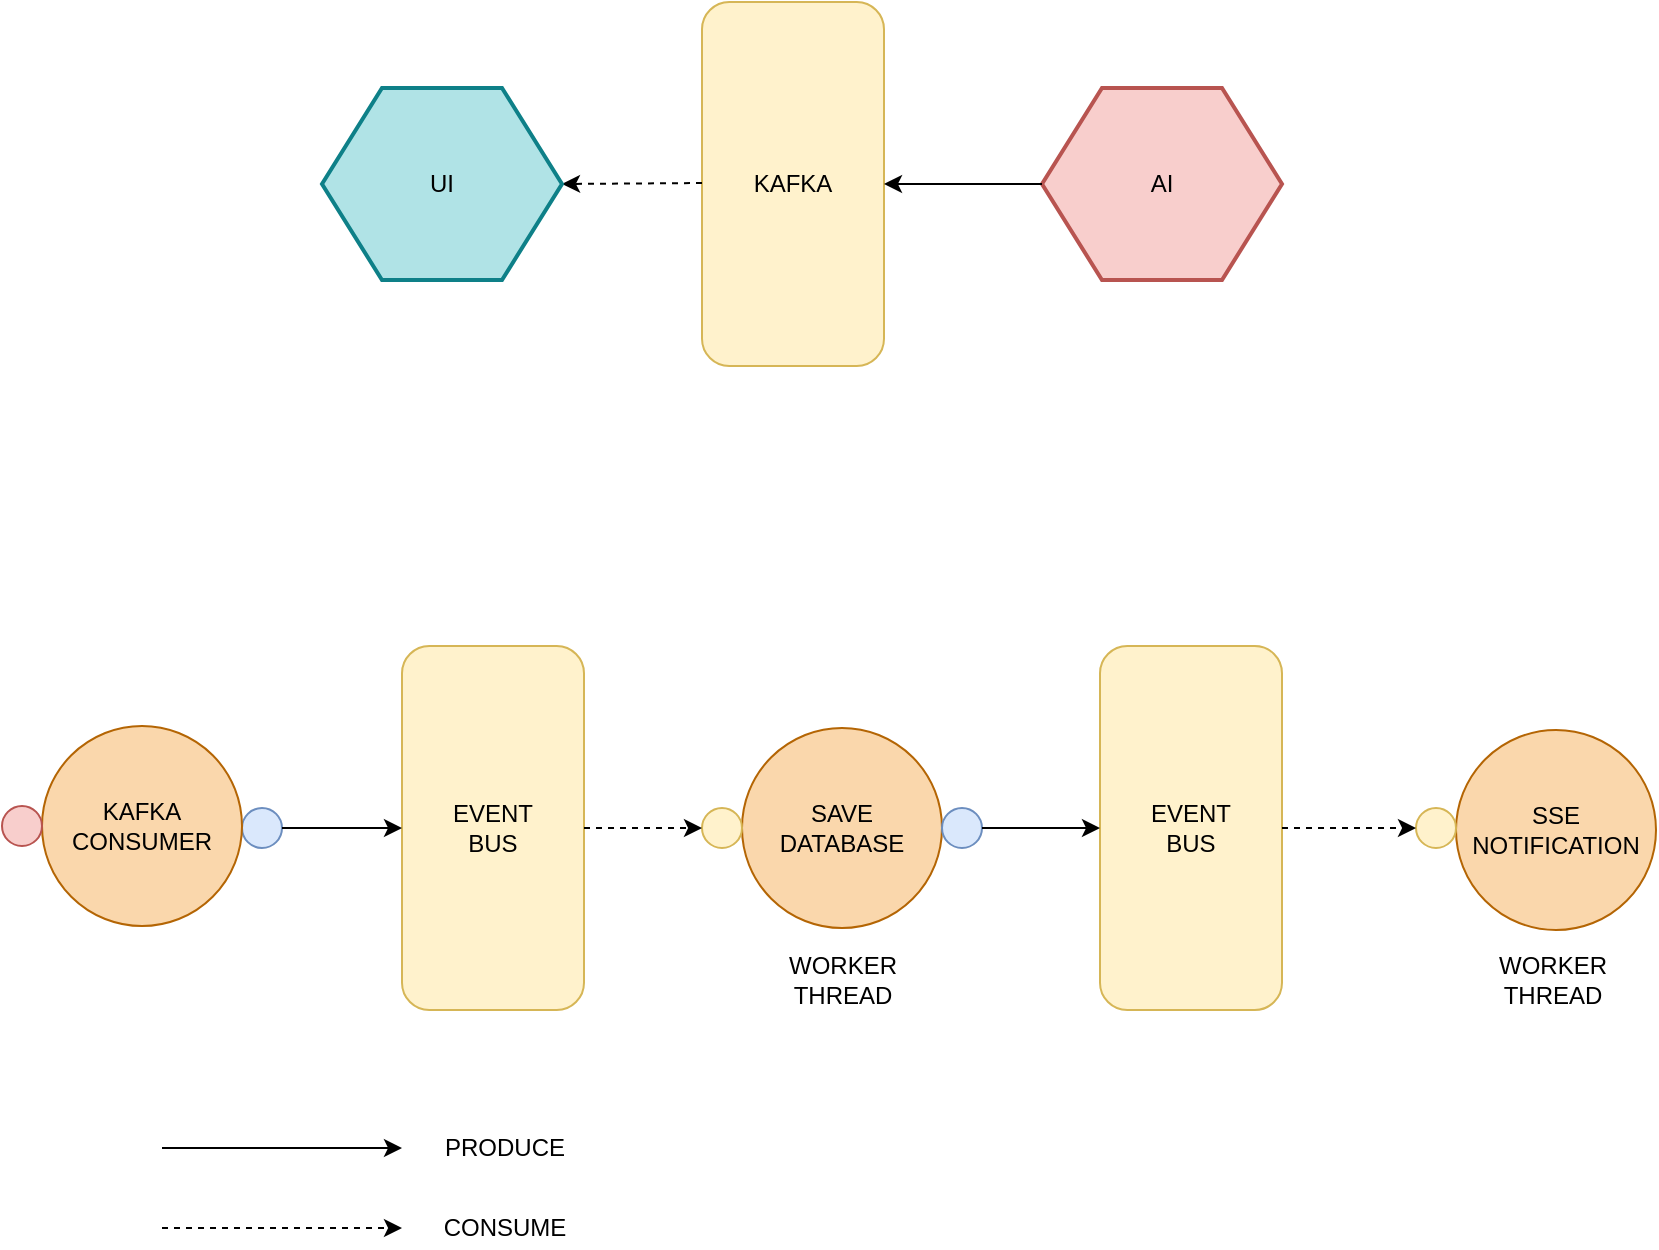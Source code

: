 <mxfile version="13.3.9" type="device"><diagram id="J8Ugs44lMjVb-IHtADCE" name="Page-1"><mxGraphModel dx="1373" dy="767" grid="1" gridSize="10" guides="1" tooltips="1" connect="1" arrows="1" fold="1" page="1" pageScale="1" pageWidth="827" pageHeight="1169" math="0" shadow="0"><root><mxCell id="0"/><mxCell id="1" parent="0"/><mxCell id="atcXHN5WWbQvs3kxj9rS-1" value="AI" style="shape=hexagon;perimeter=hexagonPerimeter2;whiteSpace=wrap;html=1;fillColor=#f8cecc;comic=0;shadow=0;rounded=0;aspect=fixed;strokeColor=#b85450;strokeWidth=2;fontFamily=Helvetica;" vertex="1" parent="1"><mxGeometry x="520" y="110" width="120" height="96" as="geometry"/></mxCell><mxCell id="atcXHN5WWbQvs3kxj9rS-2" value="KAFKA" style="rounded=1;whiteSpace=wrap;html=1;direction=south;aspect=fixed;fillColor=#fff2cc;strokeColor=#d6b656;" vertex="1" parent="1"><mxGeometry x="350" y="67" width="91" height="182" as="geometry"/></mxCell><mxCell id="atcXHN5WWbQvs3kxj9rS-6" value="EVENT&lt;br&gt;BUS" style="rounded=1;whiteSpace=wrap;html=1;direction=south;aspect=fixed;fillColor=#fff2cc;strokeColor=#d6b656;" vertex="1" parent="1"><mxGeometry x="549" y="389" width="91" height="182" as="geometry"/></mxCell><mxCell id="atcXHN5WWbQvs3kxj9rS-8" value="EVENT&lt;br&gt;BUS" style="rounded=1;whiteSpace=wrap;html=1;direction=south;aspect=fixed;fillColor=#fff2cc;strokeColor=#d6b656;" vertex="1" parent="1"><mxGeometry x="200" y="389" width="91" height="182" as="geometry"/></mxCell><mxCell id="atcXHN5WWbQvs3kxj9rS-15" value="" style="endArrow=classic;html=1;exitX=0;exitY=0.5;exitDx=0;exitDy=0;entryX=0.5;entryY=0;entryDx=0;entryDy=0;" edge="1" parent="1" source="atcXHN5WWbQvs3kxj9rS-1" target="atcXHN5WWbQvs3kxj9rS-2"><mxGeometry width="50" height="50" relative="1" as="geometry"><mxPoint x="390" y="350" as="sourcePoint"/><mxPoint x="440" y="300" as="targetPoint"/></mxGeometry></mxCell><mxCell id="atcXHN5WWbQvs3kxj9rS-16" value="" style="endArrow=classic;html=1;exitX=0;exitY=0.5;exitDx=0;exitDy=0;entryX=1;entryY=0.5;entryDx=0;entryDy=0;dashed=1;" edge="1" parent="1" target="atcXHN5WWbQvs3kxj9rS-17"><mxGeometry width="50" height="50" relative="1" as="geometry"><mxPoint x="350" y="157.5" as="sourcePoint"/><mxPoint x="300" y="158" as="targetPoint"/></mxGeometry></mxCell><mxCell id="atcXHN5WWbQvs3kxj9rS-17" value="UI" style="shape=hexagon;perimeter=hexagonPerimeter2;whiteSpace=wrap;html=1;fillColor=#b0e3e6;comic=0;shadow=0;rounded=0;aspect=fixed;strokeColor=#0e8088;strokeWidth=2;fontFamily=Helvetica;" vertex="1" parent="1"><mxGeometry x="160" y="110" width="120" height="96" as="geometry"/></mxCell><mxCell id="atcXHN5WWbQvs3kxj9rS-19" value="" style="group" vertex="1" connectable="0" parent="1"><mxGeometry x="350" y="430" width="140" height="100" as="geometry"/></mxCell><mxCell id="atcXHN5WWbQvs3kxj9rS-7" value="SAVE&lt;br&gt;DATABASE" style="ellipse;whiteSpace=wrap;html=1;aspect=fixed;fillColor=#fad7ac;strokeColor=#b46504;" vertex="1" parent="atcXHN5WWbQvs3kxj9rS-19"><mxGeometry x="20" width="100" height="100" as="geometry"/></mxCell><mxCell id="atcXHN5WWbQvs3kxj9rS-12" value="" style="ellipse;whiteSpace=wrap;html=1;aspect=fixed;fillColor=#fff2cc;strokeColor=#d6b656;" vertex="1" parent="atcXHN5WWbQvs3kxj9rS-19"><mxGeometry y="40" width="20" height="20" as="geometry"/></mxCell><mxCell id="atcXHN5WWbQvs3kxj9rS-13" value="" style="ellipse;whiteSpace=wrap;html=1;aspect=fixed;fillColor=#dae8fc;strokeColor=#6c8ebf;" vertex="1" parent="atcXHN5WWbQvs3kxj9rS-19"><mxGeometry x="120" y="40" width="20" height="20" as="geometry"/></mxCell><mxCell id="atcXHN5WWbQvs3kxj9rS-20" value="" style="group" vertex="1" connectable="0" parent="1"><mxGeometry x="707" y="431" width="120" height="100" as="geometry"/></mxCell><mxCell id="atcXHN5WWbQvs3kxj9rS-9" value="SSE&lt;br&gt;NOTIFICATION" style="ellipse;whiteSpace=wrap;html=1;aspect=fixed;fillColor=#fad7ac;strokeColor=#b46504;" vertex="1" parent="atcXHN5WWbQvs3kxj9rS-20"><mxGeometry x="20" width="100" height="100" as="geometry"/></mxCell><mxCell id="atcXHN5WWbQvs3kxj9rS-14" value="" style="ellipse;whiteSpace=wrap;html=1;aspect=fixed;fillColor=#fff2cc;strokeColor=#d6b656;" vertex="1" parent="atcXHN5WWbQvs3kxj9rS-20"><mxGeometry y="39" width="20" height="20" as="geometry"/></mxCell><mxCell id="atcXHN5WWbQvs3kxj9rS-21" value="" style="group" vertex="1" connectable="0" parent="1"><mxGeometry y="429" width="140" height="100" as="geometry"/></mxCell><mxCell id="atcXHN5WWbQvs3kxj9rS-11" value="" style="ellipse;whiteSpace=wrap;html=1;aspect=fixed;fillColor=#dae8fc;strokeColor=#6c8ebf;" vertex="1" parent="atcXHN5WWbQvs3kxj9rS-21"><mxGeometry x="120" y="41" width="20" height="20" as="geometry"/></mxCell><mxCell id="atcXHN5WWbQvs3kxj9rS-18" value="" style="group" vertex="1" connectable="0" parent="atcXHN5WWbQvs3kxj9rS-21"><mxGeometry width="120" height="100" as="geometry"/></mxCell><mxCell id="atcXHN5WWbQvs3kxj9rS-5" value="KAFKA&lt;br&gt;CONSUMER" style="ellipse;whiteSpace=wrap;html=1;aspect=fixed;fillColor=#fad7ac;strokeColor=#b46504;" vertex="1" parent="atcXHN5WWbQvs3kxj9rS-18"><mxGeometry x="20" width="100" height="100" as="geometry"/></mxCell><mxCell id="atcXHN5WWbQvs3kxj9rS-10" value="" style="ellipse;whiteSpace=wrap;html=1;aspect=fixed;fillColor=#f8cecc;strokeColor=#b85450;" vertex="1" parent="atcXHN5WWbQvs3kxj9rS-18"><mxGeometry y="40" width="20" height="20" as="geometry"/></mxCell><mxCell id="atcXHN5WWbQvs3kxj9rS-22" value="" style="endArrow=classic;html=1;exitX=1;exitY=0.5;exitDx=0;exitDy=0;entryX=0.5;entryY=1;entryDx=0;entryDy=0;" edge="1" parent="1" source="atcXHN5WWbQvs3kxj9rS-11" target="atcXHN5WWbQvs3kxj9rS-8"><mxGeometry width="50" height="50" relative="1" as="geometry"><mxPoint x="390" y="520" as="sourcePoint"/><mxPoint x="440" y="470" as="targetPoint"/></mxGeometry></mxCell><mxCell id="atcXHN5WWbQvs3kxj9rS-24" value="" style="endArrow=classic;html=1;exitX=0.5;exitY=0;exitDx=0;exitDy=0;entryX=0;entryY=0.5;entryDx=0;entryDy=0;dashed=1;" edge="1" parent="1" source="atcXHN5WWbQvs3kxj9rS-8" target="atcXHN5WWbQvs3kxj9rS-12"><mxGeometry width="50" height="50" relative="1" as="geometry"><mxPoint x="390" y="390" as="sourcePoint"/><mxPoint x="440" y="340" as="targetPoint"/></mxGeometry></mxCell><mxCell id="atcXHN5WWbQvs3kxj9rS-25" value="" style="endArrow=classic;html=1;exitX=1;exitY=0.5;exitDx=0;exitDy=0;entryX=0.5;entryY=1;entryDx=0;entryDy=0;" edge="1" parent="1" source="atcXHN5WWbQvs3kxj9rS-13" target="atcXHN5WWbQvs3kxj9rS-6"><mxGeometry width="50" height="50" relative="1" as="geometry"><mxPoint x="301" y="490" as="sourcePoint"/><mxPoint x="360" y="490" as="targetPoint"/></mxGeometry></mxCell><mxCell id="atcXHN5WWbQvs3kxj9rS-26" value="" style="endArrow=classic;html=1;exitX=0.5;exitY=0;exitDx=0;exitDy=0;entryX=0;entryY=0.5;entryDx=0;entryDy=0;dashed=1;" edge="1" parent="1" source="atcXHN5WWbQvs3kxj9rS-6" target="atcXHN5WWbQvs3kxj9rS-14"><mxGeometry width="50" height="50" relative="1" as="geometry"><mxPoint x="311" y="500" as="sourcePoint"/><mxPoint x="370" y="500" as="targetPoint"/></mxGeometry></mxCell><mxCell id="atcXHN5WWbQvs3kxj9rS-27" value="" style="endArrow=classic;html=1;" edge="1" parent="1"><mxGeometry width="50" height="50" relative="1" as="geometry"><mxPoint x="80" y="640" as="sourcePoint"/><mxPoint x="200" y="640" as="targetPoint"/></mxGeometry></mxCell><mxCell id="atcXHN5WWbQvs3kxj9rS-28" value="" style="endArrow=classic;html=1;dashed=1;" edge="1" parent="1"><mxGeometry width="50" height="50" relative="1" as="geometry"><mxPoint x="80" y="680" as="sourcePoint"/><mxPoint x="200" y="680" as="targetPoint"/></mxGeometry></mxCell><mxCell id="atcXHN5WWbQvs3kxj9rS-29" value="PRODUCE" style="text;html=1;align=center;verticalAlign=middle;resizable=0;points=[];autosize=1;" vertex="1" parent="1"><mxGeometry x="211" y="630" width="80" height="20" as="geometry"/></mxCell><mxCell id="atcXHN5WWbQvs3kxj9rS-30" value="CONSUME" style="text;html=1;align=center;verticalAlign=middle;resizable=0;points=[];autosize=1;" vertex="1" parent="1"><mxGeometry x="211" y="670" width="80" height="20" as="geometry"/></mxCell><mxCell id="atcXHN5WWbQvs3kxj9rS-31" value="WORKER&lt;br&gt;THREAD" style="text;html=1;align=center;verticalAlign=middle;resizable=0;points=[];autosize=1;" vertex="1" parent="1"><mxGeometry x="385" y="541" width="70" height="30" as="geometry"/></mxCell><mxCell id="atcXHN5WWbQvs3kxj9rS-32" value="WORKER&lt;br&gt;THREAD" style="text;html=1;align=center;verticalAlign=middle;resizable=0;points=[];autosize=1;" vertex="1" parent="1"><mxGeometry x="740" y="541" width="70" height="30" as="geometry"/></mxCell></root></mxGraphModel></diagram></mxfile>